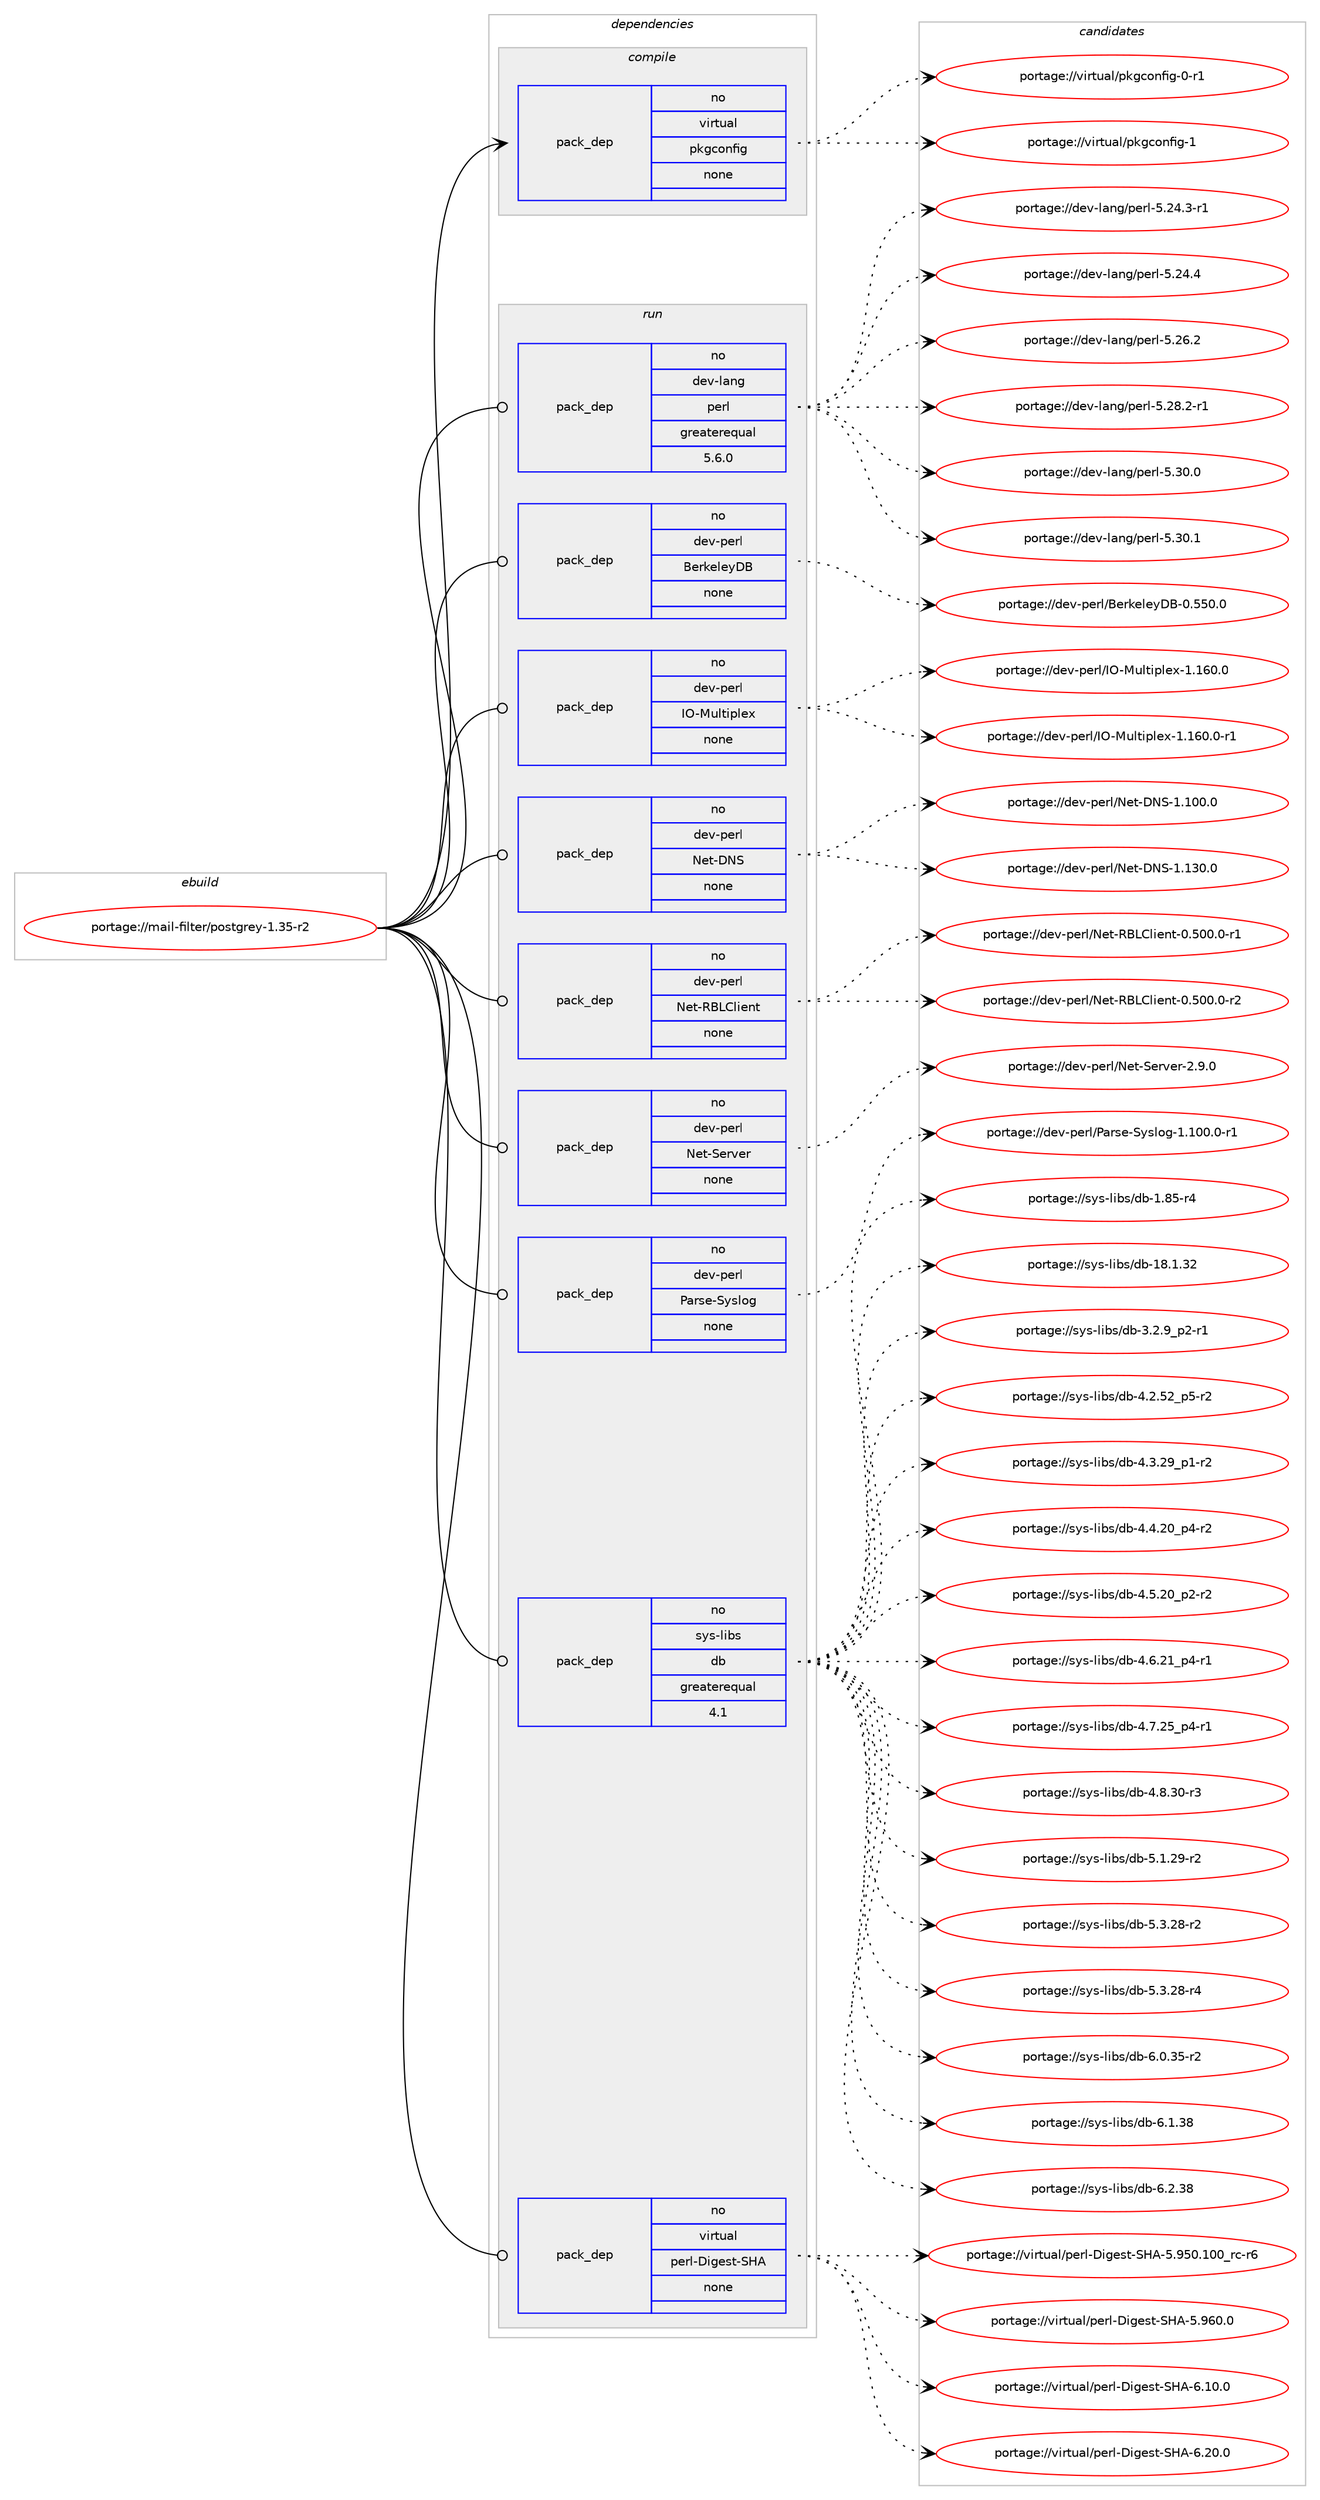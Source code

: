 digraph prolog {

# *************
# Graph options
# *************

newrank=true;
concentrate=true;
compound=true;
graph [rankdir=LR,fontname=Helvetica,fontsize=10,ranksep=1.5];#, ranksep=2.5, nodesep=0.2];
edge  [arrowhead=vee];
node  [fontname=Helvetica,fontsize=10];

# **********
# The ebuild
# **********

subgraph cluster_leftcol {
color=gray;
rank=same;
label=<<i>ebuild</i>>;
id [label="portage://mail-filter/postgrey-1.35-r2", color=red, width=4, href="../mail-filter/postgrey-1.35-r2.svg"];
}

# ****************
# The dependencies
# ****************

subgraph cluster_midcol {
color=gray;
label=<<i>dependencies</i>>;
subgraph cluster_compile {
fillcolor="#eeeeee";
style=filled;
label=<<i>compile</i>>;
subgraph pack224303 {
dependency306166 [label=<<TABLE BORDER="0" CELLBORDER="1" CELLSPACING="0" CELLPADDING="4" WIDTH="220"><TR><TD ROWSPAN="6" CELLPADDING="30">pack_dep</TD></TR><TR><TD WIDTH="110">no</TD></TR><TR><TD>virtual</TD></TR><TR><TD>pkgconfig</TD></TR><TR><TD>none</TD></TR><TR><TD></TD></TR></TABLE>>, shape=none, color=blue];
}
id:e -> dependency306166:w [weight=20,style="solid",arrowhead="vee"];
}
subgraph cluster_compileandrun {
fillcolor="#eeeeee";
style=filled;
label=<<i>compile and run</i>>;
}
subgraph cluster_run {
fillcolor="#eeeeee";
style=filled;
label=<<i>run</i>>;
subgraph pack224304 {
dependency306167 [label=<<TABLE BORDER="0" CELLBORDER="1" CELLSPACING="0" CELLPADDING="4" WIDTH="220"><TR><TD ROWSPAN="6" CELLPADDING="30">pack_dep</TD></TR><TR><TD WIDTH="110">no</TD></TR><TR><TD>dev-lang</TD></TR><TR><TD>perl</TD></TR><TR><TD>greaterequal</TD></TR><TR><TD>5.6.0</TD></TR></TABLE>>, shape=none, color=blue];
}
id:e -> dependency306167:w [weight=20,style="solid",arrowhead="odot"];
subgraph pack224305 {
dependency306168 [label=<<TABLE BORDER="0" CELLBORDER="1" CELLSPACING="0" CELLPADDING="4" WIDTH="220"><TR><TD ROWSPAN="6" CELLPADDING="30">pack_dep</TD></TR><TR><TD WIDTH="110">no</TD></TR><TR><TD>dev-perl</TD></TR><TR><TD>BerkeleyDB</TD></TR><TR><TD>none</TD></TR><TR><TD></TD></TR></TABLE>>, shape=none, color=blue];
}
id:e -> dependency306168:w [weight=20,style="solid",arrowhead="odot"];
subgraph pack224306 {
dependency306169 [label=<<TABLE BORDER="0" CELLBORDER="1" CELLSPACING="0" CELLPADDING="4" WIDTH="220"><TR><TD ROWSPAN="6" CELLPADDING="30">pack_dep</TD></TR><TR><TD WIDTH="110">no</TD></TR><TR><TD>dev-perl</TD></TR><TR><TD>IO-Multiplex</TD></TR><TR><TD>none</TD></TR><TR><TD></TD></TR></TABLE>>, shape=none, color=blue];
}
id:e -> dependency306169:w [weight=20,style="solid",arrowhead="odot"];
subgraph pack224307 {
dependency306170 [label=<<TABLE BORDER="0" CELLBORDER="1" CELLSPACING="0" CELLPADDING="4" WIDTH="220"><TR><TD ROWSPAN="6" CELLPADDING="30">pack_dep</TD></TR><TR><TD WIDTH="110">no</TD></TR><TR><TD>dev-perl</TD></TR><TR><TD>Net-DNS</TD></TR><TR><TD>none</TD></TR><TR><TD></TD></TR></TABLE>>, shape=none, color=blue];
}
id:e -> dependency306170:w [weight=20,style="solid",arrowhead="odot"];
subgraph pack224308 {
dependency306171 [label=<<TABLE BORDER="0" CELLBORDER="1" CELLSPACING="0" CELLPADDING="4" WIDTH="220"><TR><TD ROWSPAN="6" CELLPADDING="30">pack_dep</TD></TR><TR><TD WIDTH="110">no</TD></TR><TR><TD>dev-perl</TD></TR><TR><TD>Net-RBLClient</TD></TR><TR><TD>none</TD></TR><TR><TD></TD></TR></TABLE>>, shape=none, color=blue];
}
id:e -> dependency306171:w [weight=20,style="solid",arrowhead="odot"];
subgraph pack224309 {
dependency306172 [label=<<TABLE BORDER="0" CELLBORDER="1" CELLSPACING="0" CELLPADDING="4" WIDTH="220"><TR><TD ROWSPAN="6" CELLPADDING="30">pack_dep</TD></TR><TR><TD WIDTH="110">no</TD></TR><TR><TD>dev-perl</TD></TR><TR><TD>Net-Server</TD></TR><TR><TD>none</TD></TR><TR><TD></TD></TR></TABLE>>, shape=none, color=blue];
}
id:e -> dependency306172:w [weight=20,style="solid",arrowhead="odot"];
subgraph pack224310 {
dependency306173 [label=<<TABLE BORDER="0" CELLBORDER="1" CELLSPACING="0" CELLPADDING="4" WIDTH="220"><TR><TD ROWSPAN="6" CELLPADDING="30">pack_dep</TD></TR><TR><TD WIDTH="110">no</TD></TR><TR><TD>dev-perl</TD></TR><TR><TD>Parse-Syslog</TD></TR><TR><TD>none</TD></TR><TR><TD></TD></TR></TABLE>>, shape=none, color=blue];
}
id:e -> dependency306173:w [weight=20,style="solid",arrowhead="odot"];
subgraph pack224311 {
dependency306174 [label=<<TABLE BORDER="0" CELLBORDER="1" CELLSPACING="0" CELLPADDING="4" WIDTH="220"><TR><TD ROWSPAN="6" CELLPADDING="30">pack_dep</TD></TR><TR><TD WIDTH="110">no</TD></TR><TR><TD>sys-libs</TD></TR><TR><TD>db</TD></TR><TR><TD>greaterequal</TD></TR><TR><TD>4.1</TD></TR></TABLE>>, shape=none, color=blue];
}
id:e -> dependency306174:w [weight=20,style="solid",arrowhead="odot"];
subgraph pack224312 {
dependency306175 [label=<<TABLE BORDER="0" CELLBORDER="1" CELLSPACING="0" CELLPADDING="4" WIDTH="220"><TR><TD ROWSPAN="6" CELLPADDING="30">pack_dep</TD></TR><TR><TD WIDTH="110">no</TD></TR><TR><TD>virtual</TD></TR><TR><TD>perl-Digest-SHA</TD></TR><TR><TD>none</TD></TR><TR><TD></TD></TR></TABLE>>, shape=none, color=blue];
}
id:e -> dependency306175:w [weight=20,style="solid",arrowhead="odot"];
}
}

# **************
# The candidates
# **************

subgraph cluster_choices {
rank=same;
color=gray;
label=<<i>candidates</i>>;

subgraph choice224303 {
color=black;
nodesep=1;
choiceportage11810511411611797108471121071039911111010210510345484511449 [label="portage://virtual/pkgconfig-0-r1", color=red, width=4,href="../virtual/pkgconfig-0-r1.svg"];
choiceportage1181051141161179710847112107103991111101021051034549 [label="portage://virtual/pkgconfig-1", color=red, width=4,href="../virtual/pkgconfig-1.svg"];
dependency306166:e -> choiceportage11810511411611797108471121071039911111010210510345484511449:w [style=dotted,weight="100"];
dependency306166:e -> choiceportage1181051141161179710847112107103991111101021051034549:w [style=dotted,weight="100"];
}
subgraph choice224304 {
color=black;
nodesep=1;
choiceportage100101118451089711010347112101114108455346505246514511449 [label="portage://dev-lang/perl-5.24.3-r1", color=red, width=4,href="../dev-lang/perl-5.24.3-r1.svg"];
choiceportage10010111845108971101034711210111410845534650524652 [label="portage://dev-lang/perl-5.24.4", color=red, width=4,href="../dev-lang/perl-5.24.4.svg"];
choiceportage10010111845108971101034711210111410845534650544650 [label="portage://dev-lang/perl-5.26.2", color=red, width=4,href="../dev-lang/perl-5.26.2.svg"];
choiceportage100101118451089711010347112101114108455346505646504511449 [label="portage://dev-lang/perl-5.28.2-r1", color=red, width=4,href="../dev-lang/perl-5.28.2-r1.svg"];
choiceportage10010111845108971101034711210111410845534651484648 [label="portage://dev-lang/perl-5.30.0", color=red, width=4,href="../dev-lang/perl-5.30.0.svg"];
choiceportage10010111845108971101034711210111410845534651484649 [label="portage://dev-lang/perl-5.30.1", color=red, width=4,href="../dev-lang/perl-5.30.1.svg"];
dependency306167:e -> choiceportage100101118451089711010347112101114108455346505246514511449:w [style=dotted,weight="100"];
dependency306167:e -> choiceportage10010111845108971101034711210111410845534650524652:w [style=dotted,weight="100"];
dependency306167:e -> choiceportage10010111845108971101034711210111410845534650544650:w [style=dotted,weight="100"];
dependency306167:e -> choiceportage100101118451089711010347112101114108455346505646504511449:w [style=dotted,weight="100"];
dependency306167:e -> choiceportage10010111845108971101034711210111410845534651484648:w [style=dotted,weight="100"];
dependency306167:e -> choiceportage10010111845108971101034711210111410845534651484649:w [style=dotted,weight="100"];
}
subgraph choice224305 {
color=black;
nodesep=1;
choiceportage10010111845112101114108476610111410710110810112168664548465353484648 [label="portage://dev-perl/BerkeleyDB-0.550.0", color=red, width=4,href="../dev-perl/BerkeleyDB-0.550.0.svg"];
dependency306168:e -> choiceportage10010111845112101114108476610111410710110810112168664548465353484648:w [style=dotted,weight="100"];
}
subgraph choice224306 {
color=black;
nodesep=1;
choiceportage1001011184511210111410847737945771171081161051121081011204549464954484648 [label="portage://dev-perl/IO-Multiplex-1.160.0", color=red, width=4,href="../dev-perl/IO-Multiplex-1.160.0.svg"];
choiceportage10010111845112101114108477379457711710811610511210810112045494649544846484511449 [label="portage://dev-perl/IO-Multiplex-1.160.0-r1", color=red, width=4,href="../dev-perl/IO-Multiplex-1.160.0-r1.svg"];
dependency306169:e -> choiceportage1001011184511210111410847737945771171081161051121081011204549464954484648:w [style=dotted,weight="100"];
dependency306169:e -> choiceportage10010111845112101114108477379457711710811610511210810112045494649544846484511449:w [style=dotted,weight="100"];
}
subgraph choice224307 {
color=black;
nodesep=1;
choiceportage100101118451121011141084778101116456878834549464948484648 [label="portage://dev-perl/Net-DNS-1.100.0", color=red, width=4,href="../dev-perl/Net-DNS-1.100.0.svg"];
choiceportage100101118451121011141084778101116456878834549464951484648 [label="portage://dev-perl/Net-DNS-1.130.0", color=red, width=4,href="../dev-perl/Net-DNS-1.130.0.svg"];
dependency306170:e -> choiceportage100101118451121011141084778101116456878834549464948484648:w [style=dotted,weight="100"];
dependency306170:e -> choiceportage100101118451121011141084778101116456878834549464951484648:w [style=dotted,weight="100"];
}
subgraph choice224308 {
color=black;
nodesep=1;
choiceportage100101118451121011141084778101116458266766710810510111011645484653484846484511449 [label="portage://dev-perl/Net-RBLClient-0.500.0-r1", color=red, width=4,href="../dev-perl/Net-RBLClient-0.500.0-r1.svg"];
choiceportage100101118451121011141084778101116458266766710810510111011645484653484846484511450 [label="portage://dev-perl/Net-RBLClient-0.500.0-r2", color=red, width=4,href="../dev-perl/Net-RBLClient-0.500.0-r2.svg"];
dependency306171:e -> choiceportage100101118451121011141084778101116458266766710810510111011645484653484846484511449:w [style=dotted,weight="100"];
dependency306171:e -> choiceportage100101118451121011141084778101116458266766710810510111011645484653484846484511450:w [style=dotted,weight="100"];
}
subgraph choice224309 {
color=black;
nodesep=1;
choiceportage1001011184511210111410847781011164583101114118101114455046574648 [label="portage://dev-perl/Net-Server-2.9.0", color=red, width=4,href="../dev-perl/Net-Server-2.9.0.svg"];
dependency306172:e -> choiceportage1001011184511210111410847781011164583101114118101114455046574648:w [style=dotted,weight="100"];
}
subgraph choice224310 {
color=black;
nodesep=1;
choiceportage10010111845112101114108478097114115101458312111510811110345494649484846484511449 [label="portage://dev-perl/Parse-Syslog-1.100.0-r1", color=red, width=4,href="../dev-perl/Parse-Syslog-1.100.0-r1.svg"];
dependency306173:e -> choiceportage10010111845112101114108478097114115101458312111510811110345494649484846484511449:w [style=dotted,weight="100"];
}
subgraph choice224311 {
color=black;
nodesep=1;
choiceportage1151211154510810598115471009845494656534511452 [label="portage://sys-libs/db-1.85-r4", color=red, width=4,href="../sys-libs/db-1.85-r4.svg"];
choiceportage115121115451081059811547100984549564649465150 [label="portage://sys-libs/db-18.1.32", color=red, width=4,href="../sys-libs/db-18.1.32.svg"];
choiceportage1151211154510810598115471009845514650465795112504511449 [label="portage://sys-libs/db-3.2.9_p2-r1", color=red, width=4,href="../sys-libs/db-3.2.9_p2-r1.svg"];
choiceportage115121115451081059811547100984552465046535095112534511450 [label="portage://sys-libs/db-4.2.52_p5-r2", color=red, width=4,href="../sys-libs/db-4.2.52_p5-r2.svg"];
choiceportage115121115451081059811547100984552465146505795112494511450 [label="portage://sys-libs/db-4.3.29_p1-r2", color=red, width=4,href="../sys-libs/db-4.3.29_p1-r2.svg"];
choiceportage115121115451081059811547100984552465246504895112524511450 [label="portage://sys-libs/db-4.4.20_p4-r2", color=red, width=4,href="../sys-libs/db-4.4.20_p4-r2.svg"];
choiceportage115121115451081059811547100984552465346504895112504511450 [label="portage://sys-libs/db-4.5.20_p2-r2", color=red, width=4,href="../sys-libs/db-4.5.20_p2-r2.svg"];
choiceportage115121115451081059811547100984552465446504995112524511449 [label="portage://sys-libs/db-4.6.21_p4-r1", color=red, width=4,href="../sys-libs/db-4.6.21_p4-r1.svg"];
choiceportage115121115451081059811547100984552465546505395112524511449 [label="portage://sys-libs/db-4.7.25_p4-r1", color=red, width=4,href="../sys-libs/db-4.7.25_p4-r1.svg"];
choiceportage11512111545108105981154710098455246564651484511451 [label="portage://sys-libs/db-4.8.30-r3", color=red, width=4,href="../sys-libs/db-4.8.30-r3.svg"];
choiceportage11512111545108105981154710098455346494650574511450 [label="portage://sys-libs/db-5.1.29-r2", color=red, width=4,href="../sys-libs/db-5.1.29-r2.svg"];
choiceportage11512111545108105981154710098455346514650564511450 [label="portage://sys-libs/db-5.3.28-r2", color=red, width=4,href="../sys-libs/db-5.3.28-r2.svg"];
choiceportage11512111545108105981154710098455346514650564511452 [label="portage://sys-libs/db-5.3.28-r4", color=red, width=4,href="../sys-libs/db-5.3.28-r4.svg"];
choiceportage11512111545108105981154710098455446484651534511450 [label="portage://sys-libs/db-6.0.35-r2", color=red, width=4,href="../sys-libs/db-6.0.35-r2.svg"];
choiceportage1151211154510810598115471009845544649465156 [label="portage://sys-libs/db-6.1.38", color=red, width=4,href="../sys-libs/db-6.1.38.svg"];
choiceportage1151211154510810598115471009845544650465156 [label="portage://sys-libs/db-6.2.38", color=red, width=4,href="../sys-libs/db-6.2.38.svg"];
dependency306174:e -> choiceportage1151211154510810598115471009845494656534511452:w [style=dotted,weight="100"];
dependency306174:e -> choiceportage115121115451081059811547100984549564649465150:w [style=dotted,weight="100"];
dependency306174:e -> choiceportage1151211154510810598115471009845514650465795112504511449:w [style=dotted,weight="100"];
dependency306174:e -> choiceportage115121115451081059811547100984552465046535095112534511450:w [style=dotted,weight="100"];
dependency306174:e -> choiceportage115121115451081059811547100984552465146505795112494511450:w [style=dotted,weight="100"];
dependency306174:e -> choiceportage115121115451081059811547100984552465246504895112524511450:w [style=dotted,weight="100"];
dependency306174:e -> choiceportage115121115451081059811547100984552465346504895112504511450:w [style=dotted,weight="100"];
dependency306174:e -> choiceportage115121115451081059811547100984552465446504995112524511449:w [style=dotted,weight="100"];
dependency306174:e -> choiceportage115121115451081059811547100984552465546505395112524511449:w [style=dotted,weight="100"];
dependency306174:e -> choiceportage11512111545108105981154710098455246564651484511451:w [style=dotted,weight="100"];
dependency306174:e -> choiceportage11512111545108105981154710098455346494650574511450:w [style=dotted,weight="100"];
dependency306174:e -> choiceportage11512111545108105981154710098455346514650564511450:w [style=dotted,weight="100"];
dependency306174:e -> choiceportage11512111545108105981154710098455346514650564511452:w [style=dotted,weight="100"];
dependency306174:e -> choiceportage11512111545108105981154710098455446484651534511450:w [style=dotted,weight="100"];
dependency306174:e -> choiceportage1151211154510810598115471009845544649465156:w [style=dotted,weight="100"];
dependency306174:e -> choiceportage1151211154510810598115471009845544650465156:w [style=dotted,weight="100"];
}
subgraph choice224312 {
color=black;
nodesep=1;
choiceportage11810511411611797108471121011141084568105103101115116458372654553465753484649484895114994511454 [label="portage://virtual/perl-Digest-SHA-5.950.100_rc-r6", color=red, width=4,href="../virtual/perl-Digest-SHA-5.950.100_rc-r6.svg"];
choiceportage11810511411611797108471121011141084568105103101115116458372654553465754484648 [label="portage://virtual/perl-Digest-SHA-5.960.0", color=red, width=4,href="../virtual/perl-Digest-SHA-5.960.0.svg"];
choiceportage118105114116117971084711210111410845681051031011151164583726545544649484648 [label="portage://virtual/perl-Digest-SHA-6.10.0", color=red, width=4,href="../virtual/perl-Digest-SHA-6.10.0.svg"];
choiceportage118105114116117971084711210111410845681051031011151164583726545544650484648 [label="portage://virtual/perl-Digest-SHA-6.20.0", color=red, width=4,href="../virtual/perl-Digest-SHA-6.20.0.svg"];
dependency306175:e -> choiceportage11810511411611797108471121011141084568105103101115116458372654553465753484649484895114994511454:w [style=dotted,weight="100"];
dependency306175:e -> choiceportage11810511411611797108471121011141084568105103101115116458372654553465754484648:w [style=dotted,weight="100"];
dependency306175:e -> choiceportage118105114116117971084711210111410845681051031011151164583726545544649484648:w [style=dotted,weight="100"];
dependency306175:e -> choiceportage118105114116117971084711210111410845681051031011151164583726545544650484648:w [style=dotted,weight="100"];
}
}

}
